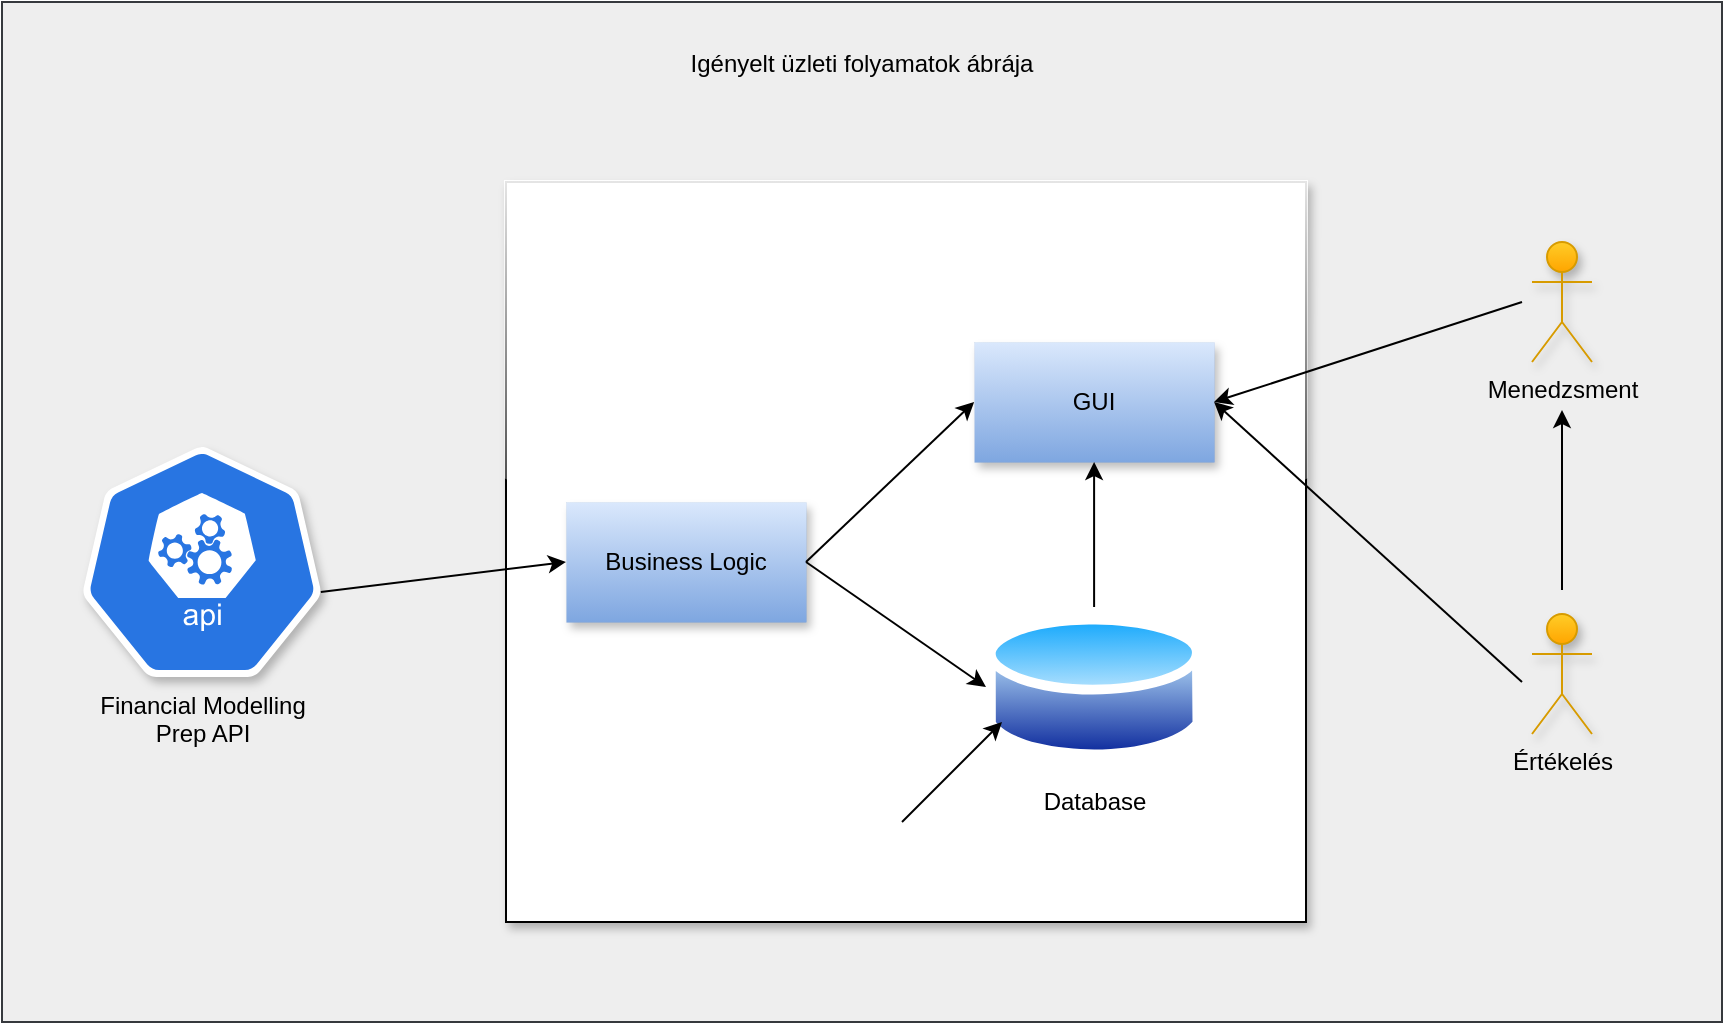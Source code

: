 <mxfile version="21.0.6" type="device"><diagram name="Page-1" id="KfmV6OYn59KmqsXcrxqc"><mxGraphModel dx="2600" dy="2015" grid="1" gridSize="10" guides="1" tooltips="1" connect="1" arrows="1" fold="1" page="1" pageScale="1" pageWidth="850" pageHeight="1100" math="0" shadow="0"><root><mxCell id="0"/><mxCell id="1" parent="0"/><mxCell id="T2NZNjMRMCUGrbmjbew0-14" value="" style="rounded=0;whiteSpace=wrap;html=1;fillColor=#eeeeee;strokeColor=#36393d;" vertex="1" parent="1"><mxGeometry x="-480" y="-400" width="860" height="510" as="geometry"/></mxCell><mxCell id="T2NZNjMRMCUGrbmjbew0-6" value="" style="rounded=0;whiteSpace=wrap;html=1;shadow=1;glass=1;" vertex="1" parent="1"><mxGeometry x="-228" y="-310" width="400" height="370" as="geometry"/></mxCell><mxCell id="ePvGadUAwdb9zLvmV7eV-38" value="GUI" style="rounded=0;whiteSpace=wrap;html=1;fillColor=#dae8fc;gradientColor=#7ea6e0;strokeColor=#6c8ebf;strokeWidth=0;shadow=1;" parent="1" vertex="1"><mxGeometry x="6.05" y="-230" width="120" height="60" as="geometry"/></mxCell><mxCell id="ePvGadUAwdb9zLvmV7eV-39" value="Business Logic" style="rounded=0;whiteSpace=wrap;html=1;fillColor=#dae8fc;gradientColor=#7ea6e0;strokeColor=#6c8ebf;strokeWidth=0;shadow=1;" parent="1" vertex="1"><mxGeometry x="-198" y="-150" width="120" height="60" as="geometry"/></mxCell><mxCell id="ePvGadUAwdb9zLvmV7eV-48" value="Financial Modelling &lt;br&gt;Prep API" style="sketch=0;html=1;dashed=0;whitespace=wrap;fillColor=#2875E2;strokeColor=#ffffff;points=[[0.005,0.63,0],[0.1,0.2,0],[0.9,0.2,0],[0.5,0,0],[0.995,0.63,0],[0.72,0.99,0],[0.5,1,0],[0.28,0.99,0]];verticalLabelPosition=bottom;align=center;verticalAlign=top;shape=mxgraph.kubernetes.icon;prIcon=api;shadow=1;" parent="1" vertex="1"><mxGeometry x="-440" y="-177.5" width="120" height="115" as="geometry"/></mxCell><mxCell id="T2NZNjMRMCUGrbmjbew0-1" value="Database" style="aspect=fixed;perimeter=ellipsePerimeter;html=1;align=center;shadow=0;dashed=0;spacingTop=3;image;image=img/lib/active_directory/database.svg;" vertex="1" parent="1"><mxGeometry x="12.0" y="-97.5" width="108.11" height="80" as="geometry"/></mxCell><mxCell id="T2NZNjMRMCUGrbmjbew0-2" value="" style="endArrow=classic;html=1;rounded=0;exitX=1;exitY=0.5;exitDx=0;exitDy=0;entryX=0;entryY=0.5;entryDx=0;entryDy=0;" edge="1" parent="1" source="ePvGadUAwdb9zLvmV7eV-39" target="T2NZNjMRMCUGrbmjbew0-1"><mxGeometry width="50" height="50" relative="1" as="geometry"><mxPoint x="30" y="-170" as="sourcePoint"/><mxPoint x="80" y="-220" as="targetPoint"/></mxGeometry></mxCell><mxCell id="T2NZNjMRMCUGrbmjbew0-3" value="" style="endArrow=classic;html=1;rounded=0;exitX=1;exitY=0.5;exitDx=0;exitDy=0;entryX=0;entryY=0.5;entryDx=0;entryDy=0;" edge="1" parent="1" source="ePvGadUAwdb9zLvmV7eV-39" target="ePvGadUAwdb9zLvmV7eV-38"><mxGeometry width="50" height="50" relative="1" as="geometry"><mxPoint x="30" y="-170" as="sourcePoint"/><mxPoint x="80" y="-220" as="targetPoint"/></mxGeometry></mxCell><mxCell id="T2NZNjMRMCUGrbmjbew0-5" value="" style="endArrow=classic;html=1;rounded=0;exitX=0.5;exitY=0;exitDx=0;exitDy=0;entryX=0.5;entryY=1;entryDx=0;entryDy=0;" edge="1" parent="1" source="T2NZNjMRMCUGrbmjbew0-1" target="ePvGadUAwdb9zLvmV7eV-38"><mxGeometry width="50" height="50" relative="1" as="geometry"><mxPoint x="30" y="-170" as="sourcePoint"/><mxPoint x="100" y="-130" as="targetPoint"/></mxGeometry></mxCell><mxCell id="T2NZNjMRMCUGrbmjbew0-17" style="edgeStyle=orthogonalEdgeStyle;rounded=0;orthogonalLoop=1;jettySize=auto;html=1;" edge="1" parent="1"><mxGeometry relative="1" as="geometry"><mxPoint x="300" y="-106" as="sourcePoint"/><mxPoint x="300" y="-196" as="targetPoint"/></mxGeometry></mxCell><mxCell id="T2NZNjMRMCUGrbmjbew0-7" value="Értékelés" style="shape=umlActor;verticalLabelPosition=bottom;verticalAlign=top;html=1;outlineConnect=0;fillColor=#ffcd28;gradientColor=#ffa500;strokeColor=#d79b00;shadow=1;strokeWidth=1;" vertex="1" parent="1"><mxGeometry x="285" y="-94" width="30" height="60" as="geometry"/></mxCell><mxCell id="T2NZNjMRMCUGrbmjbew0-8" value="Menedzsment" style="shape=umlActor;verticalLabelPosition=bottom;verticalAlign=top;html=1;outlineConnect=0;fillColor=#ffcd28;gradientColor=#ffa500;strokeColor=#d79b00;shadow=1;strokeWidth=1;" vertex="1" parent="1"><mxGeometry x="285" y="-280" width="30" height="60" as="geometry"/></mxCell><mxCell id="T2NZNjMRMCUGrbmjbew0-11" value="" style="endArrow=none;html=1;rounded=0;exitX=1;exitY=0.5;exitDx=0;exitDy=0;startArrow=classic;startFill=1;endFill=0;" edge="1" parent="1" source="ePvGadUAwdb9zLvmV7eV-38"><mxGeometry width="50" height="50" relative="1" as="geometry"><mxPoint x="450" y="-140" as="sourcePoint"/><mxPoint x="280" y="-60" as="targetPoint"/></mxGeometry></mxCell><mxCell id="T2NZNjMRMCUGrbmjbew0-12" value="" style="endArrow=none;html=1;rounded=0;exitX=1;exitY=0.5;exitDx=0;exitDy=0;startArrow=classic;startFill=1;endFill=0;" edge="1" parent="1" source="ePvGadUAwdb9zLvmV7eV-38"><mxGeometry width="50" height="50" relative="1" as="geometry"><mxPoint x="140" y="-200" as="sourcePoint"/><mxPoint x="280" y="-250" as="targetPoint"/></mxGeometry></mxCell><mxCell id="T2NZNjMRMCUGrbmjbew0-13" value="" style="endArrow=classic;html=1;rounded=0;exitX=0.995;exitY=0.63;exitDx=0;exitDy=0;exitPerimeter=0;entryX=0;entryY=0.5;entryDx=0;entryDy=0;" edge="1" parent="1" source="ePvGadUAwdb9zLvmV7eV-48" target="ePvGadUAwdb9zLvmV7eV-39"><mxGeometry width="50" height="50" relative="1" as="geometry"><mxPoint x="30" y="50" as="sourcePoint"/><mxPoint x="80" as="targetPoint"/></mxGeometry></mxCell><mxCell id="T2NZNjMRMCUGrbmjbew0-15" value="Igényelt üzleti folyamatok ábrája" style="text;html=1;strokeColor=none;fillColor=none;align=center;verticalAlign=middle;whiteSpace=wrap;rounded=0;" vertex="1" parent="1"><mxGeometry x="-190" y="-384" width="280" height="30" as="geometry"/></mxCell><mxCell id="T2NZNjMRMCUGrbmjbew0-16" value="" style="endArrow=classic;html=1;rounded=0;" edge="1" parent="1"><mxGeometry width="50" height="50" relative="1" as="geometry"><mxPoint x="-30" y="10" as="sourcePoint"/><mxPoint x="20" y="-40" as="targetPoint"/></mxGeometry></mxCell></root></mxGraphModel></diagram></mxfile>